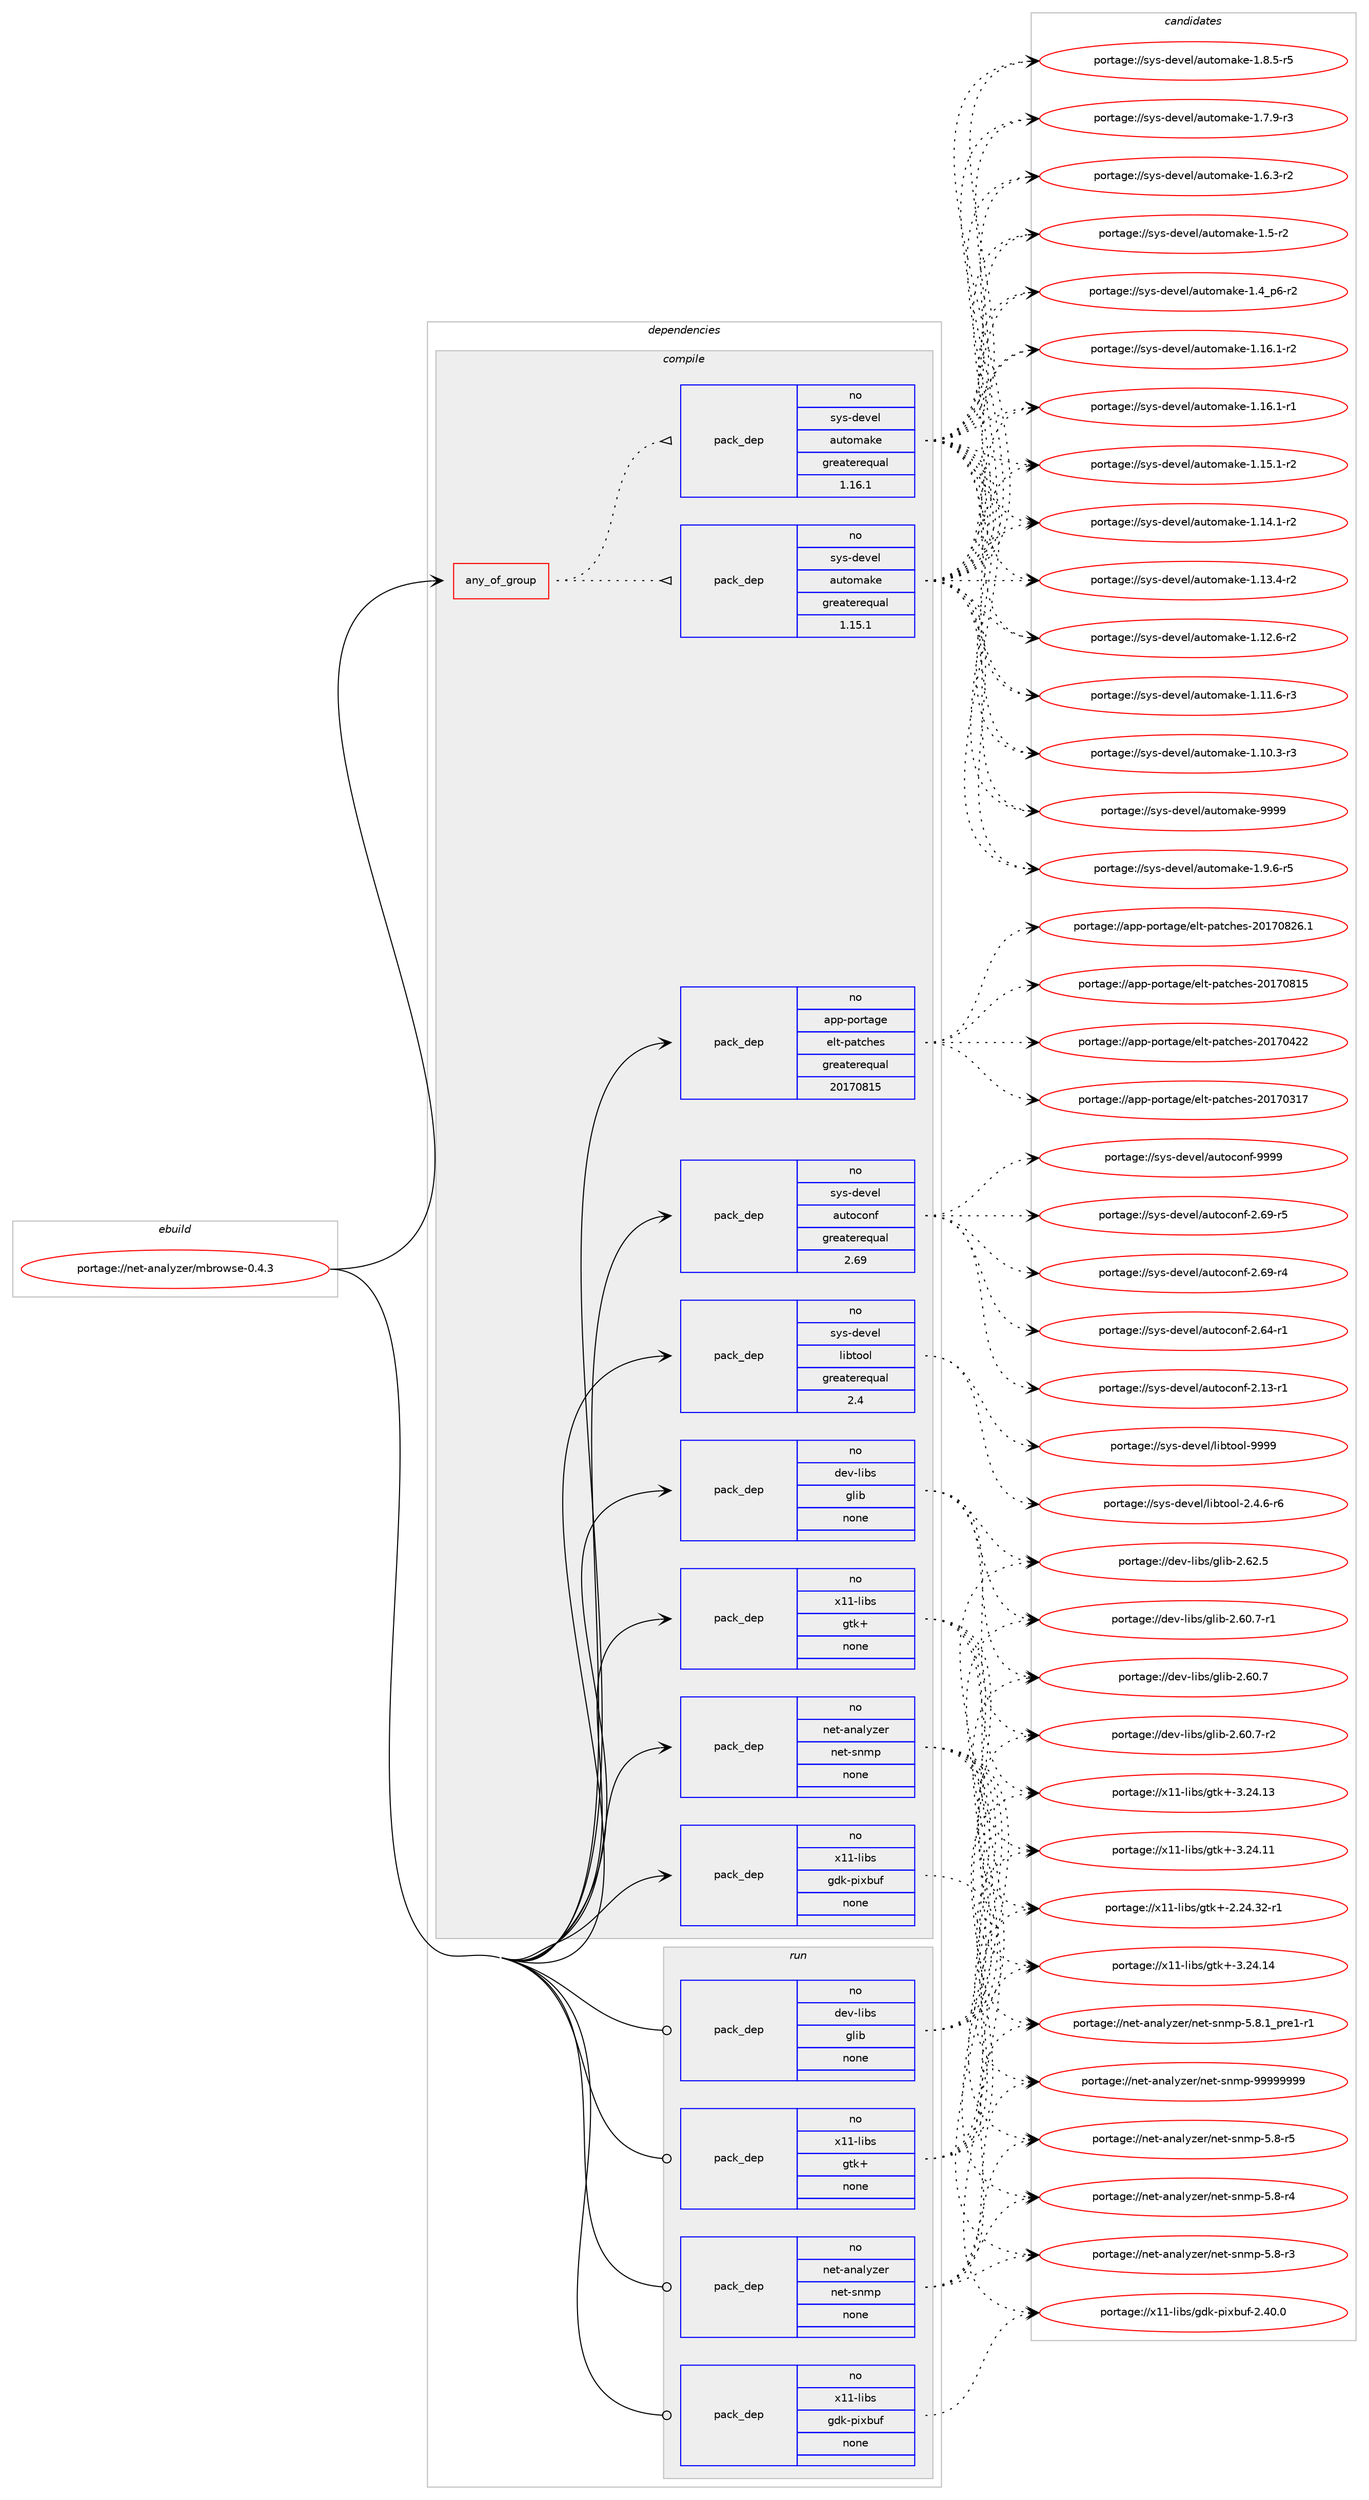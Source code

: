 digraph prolog {

# *************
# Graph options
# *************

newrank=true;
concentrate=true;
compound=true;
graph [rankdir=LR,fontname=Helvetica,fontsize=10,ranksep=1.5];#, ranksep=2.5, nodesep=0.2];
edge  [arrowhead=vee];
node  [fontname=Helvetica,fontsize=10];

# **********
# The ebuild
# **********

subgraph cluster_leftcol {
color=gray;
rank=same;
label=<<i>ebuild</i>>;
id [label="portage://net-analyzer/mbrowse-0.4.3", color=red, width=4, href="../net-analyzer/mbrowse-0.4.3.svg"];
}

# ****************
# The dependencies
# ****************

subgraph cluster_midcol {
color=gray;
label=<<i>dependencies</i>>;
subgraph cluster_compile {
fillcolor="#eeeeee";
style=filled;
label=<<i>compile</i>>;
subgraph any1666 {
dependency93045 [label=<<TABLE BORDER="0" CELLBORDER="1" CELLSPACING="0" CELLPADDING="4"><TR><TD CELLPADDING="10">any_of_group</TD></TR></TABLE>>, shape=none, color=red];subgraph pack70862 {
dependency93046 [label=<<TABLE BORDER="0" CELLBORDER="1" CELLSPACING="0" CELLPADDING="4" WIDTH="220"><TR><TD ROWSPAN="6" CELLPADDING="30">pack_dep</TD></TR><TR><TD WIDTH="110">no</TD></TR><TR><TD>sys-devel</TD></TR><TR><TD>automake</TD></TR><TR><TD>greaterequal</TD></TR><TR><TD>1.16.1</TD></TR></TABLE>>, shape=none, color=blue];
}
dependency93045:e -> dependency93046:w [weight=20,style="dotted",arrowhead="oinv"];
subgraph pack70863 {
dependency93047 [label=<<TABLE BORDER="0" CELLBORDER="1" CELLSPACING="0" CELLPADDING="4" WIDTH="220"><TR><TD ROWSPAN="6" CELLPADDING="30">pack_dep</TD></TR><TR><TD WIDTH="110">no</TD></TR><TR><TD>sys-devel</TD></TR><TR><TD>automake</TD></TR><TR><TD>greaterequal</TD></TR><TR><TD>1.15.1</TD></TR></TABLE>>, shape=none, color=blue];
}
dependency93045:e -> dependency93047:w [weight=20,style="dotted",arrowhead="oinv"];
}
id:e -> dependency93045:w [weight=20,style="solid",arrowhead="vee"];
subgraph pack70864 {
dependency93048 [label=<<TABLE BORDER="0" CELLBORDER="1" CELLSPACING="0" CELLPADDING="4" WIDTH="220"><TR><TD ROWSPAN="6" CELLPADDING="30">pack_dep</TD></TR><TR><TD WIDTH="110">no</TD></TR><TR><TD>app-portage</TD></TR><TR><TD>elt-patches</TD></TR><TR><TD>greaterequal</TD></TR><TR><TD>20170815</TD></TR></TABLE>>, shape=none, color=blue];
}
id:e -> dependency93048:w [weight=20,style="solid",arrowhead="vee"];
subgraph pack70865 {
dependency93049 [label=<<TABLE BORDER="0" CELLBORDER="1" CELLSPACING="0" CELLPADDING="4" WIDTH="220"><TR><TD ROWSPAN="6" CELLPADDING="30">pack_dep</TD></TR><TR><TD WIDTH="110">no</TD></TR><TR><TD>dev-libs</TD></TR><TR><TD>glib</TD></TR><TR><TD>none</TD></TR><TR><TD></TD></TR></TABLE>>, shape=none, color=blue];
}
id:e -> dependency93049:w [weight=20,style="solid",arrowhead="vee"];
subgraph pack70866 {
dependency93050 [label=<<TABLE BORDER="0" CELLBORDER="1" CELLSPACING="0" CELLPADDING="4" WIDTH="220"><TR><TD ROWSPAN="6" CELLPADDING="30">pack_dep</TD></TR><TR><TD WIDTH="110">no</TD></TR><TR><TD>net-analyzer</TD></TR><TR><TD>net-snmp</TD></TR><TR><TD>none</TD></TR><TR><TD></TD></TR></TABLE>>, shape=none, color=blue];
}
id:e -> dependency93050:w [weight=20,style="solid",arrowhead="vee"];
subgraph pack70867 {
dependency93051 [label=<<TABLE BORDER="0" CELLBORDER="1" CELLSPACING="0" CELLPADDING="4" WIDTH="220"><TR><TD ROWSPAN="6" CELLPADDING="30">pack_dep</TD></TR><TR><TD WIDTH="110">no</TD></TR><TR><TD>sys-devel</TD></TR><TR><TD>autoconf</TD></TR><TR><TD>greaterequal</TD></TR><TR><TD>2.69</TD></TR></TABLE>>, shape=none, color=blue];
}
id:e -> dependency93051:w [weight=20,style="solid",arrowhead="vee"];
subgraph pack70868 {
dependency93052 [label=<<TABLE BORDER="0" CELLBORDER="1" CELLSPACING="0" CELLPADDING="4" WIDTH="220"><TR><TD ROWSPAN="6" CELLPADDING="30">pack_dep</TD></TR><TR><TD WIDTH="110">no</TD></TR><TR><TD>sys-devel</TD></TR><TR><TD>libtool</TD></TR><TR><TD>greaterequal</TD></TR><TR><TD>2.4</TD></TR></TABLE>>, shape=none, color=blue];
}
id:e -> dependency93052:w [weight=20,style="solid",arrowhead="vee"];
subgraph pack70869 {
dependency93053 [label=<<TABLE BORDER="0" CELLBORDER="1" CELLSPACING="0" CELLPADDING="4" WIDTH="220"><TR><TD ROWSPAN="6" CELLPADDING="30">pack_dep</TD></TR><TR><TD WIDTH="110">no</TD></TR><TR><TD>x11-libs</TD></TR><TR><TD>gdk-pixbuf</TD></TR><TR><TD>none</TD></TR><TR><TD></TD></TR></TABLE>>, shape=none, color=blue];
}
id:e -> dependency93053:w [weight=20,style="solid",arrowhead="vee"];
subgraph pack70870 {
dependency93054 [label=<<TABLE BORDER="0" CELLBORDER="1" CELLSPACING="0" CELLPADDING="4" WIDTH="220"><TR><TD ROWSPAN="6" CELLPADDING="30">pack_dep</TD></TR><TR><TD WIDTH="110">no</TD></TR><TR><TD>x11-libs</TD></TR><TR><TD>gtk+</TD></TR><TR><TD>none</TD></TR><TR><TD></TD></TR></TABLE>>, shape=none, color=blue];
}
id:e -> dependency93054:w [weight=20,style="solid",arrowhead="vee"];
}
subgraph cluster_compileandrun {
fillcolor="#eeeeee";
style=filled;
label=<<i>compile and run</i>>;
}
subgraph cluster_run {
fillcolor="#eeeeee";
style=filled;
label=<<i>run</i>>;
subgraph pack70871 {
dependency93055 [label=<<TABLE BORDER="0" CELLBORDER="1" CELLSPACING="0" CELLPADDING="4" WIDTH="220"><TR><TD ROWSPAN="6" CELLPADDING="30">pack_dep</TD></TR><TR><TD WIDTH="110">no</TD></TR><TR><TD>dev-libs</TD></TR><TR><TD>glib</TD></TR><TR><TD>none</TD></TR><TR><TD></TD></TR></TABLE>>, shape=none, color=blue];
}
id:e -> dependency93055:w [weight=20,style="solid",arrowhead="odot"];
subgraph pack70872 {
dependency93056 [label=<<TABLE BORDER="0" CELLBORDER="1" CELLSPACING="0" CELLPADDING="4" WIDTH="220"><TR><TD ROWSPAN="6" CELLPADDING="30">pack_dep</TD></TR><TR><TD WIDTH="110">no</TD></TR><TR><TD>net-analyzer</TD></TR><TR><TD>net-snmp</TD></TR><TR><TD>none</TD></TR><TR><TD></TD></TR></TABLE>>, shape=none, color=blue];
}
id:e -> dependency93056:w [weight=20,style="solid",arrowhead="odot"];
subgraph pack70873 {
dependency93057 [label=<<TABLE BORDER="0" CELLBORDER="1" CELLSPACING="0" CELLPADDING="4" WIDTH="220"><TR><TD ROWSPAN="6" CELLPADDING="30">pack_dep</TD></TR><TR><TD WIDTH="110">no</TD></TR><TR><TD>x11-libs</TD></TR><TR><TD>gdk-pixbuf</TD></TR><TR><TD>none</TD></TR><TR><TD></TD></TR></TABLE>>, shape=none, color=blue];
}
id:e -> dependency93057:w [weight=20,style="solid",arrowhead="odot"];
subgraph pack70874 {
dependency93058 [label=<<TABLE BORDER="0" CELLBORDER="1" CELLSPACING="0" CELLPADDING="4" WIDTH="220"><TR><TD ROWSPAN="6" CELLPADDING="30">pack_dep</TD></TR><TR><TD WIDTH="110">no</TD></TR><TR><TD>x11-libs</TD></TR><TR><TD>gtk+</TD></TR><TR><TD>none</TD></TR><TR><TD></TD></TR></TABLE>>, shape=none, color=blue];
}
id:e -> dependency93058:w [weight=20,style="solid",arrowhead="odot"];
}
}

# **************
# The candidates
# **************

subgraph cluster_choices {
rank=same;
color=gray;
label=<<i>candidates</i>>;

subgraph choice70862 {
color=black;
nodesep=1;
choice115121115451001011181011084797117116111109971071014557575757 [label="portage://sys-devel/automake-9999", color=red, width=4,href="../sys-devel/automake-9999.svg"];
choice115121115451001011181011084797117116111109971071014549465746544511453 [label="portage://sys-devel/automake-1.9.6-r5", color=red, width=4,href="../sys-devel/automake-1.9.6-r5.svg"];
choice115121115451001011181011084797117116111109971071014549465646534511453 [label="portage://sys-devel/automake-1.8.5-r5", color=red, width=4,href="../sys-devel/automake-1.8.5-r5.svg"];
choice115121115451001011181011084797117116111109971071014549465546574511451 [label="portage://sys-devel/automake-1.7.9-r3", color=red, width=4,href="../sys-devel/automake-1.7.9-r3.svg"];
choice115121115451001011181011084797117116111109971071014549465446514511450 [label="portage://sys-devel/automake-1.6.3-r2", color=red, width=4,href="../sys-devel/automake-1.6.3-r2.svg"];
choice11512111545100101118101108479711711611110997107101454946534511450 [label="portage://sys-devel/automake-1.5-r2", color=red, width=4,href="../sys-devel/automake-1.5-r2.svg"];
choice115121115451001011181011084797117116111109971071014549465295112544511450 [label="portage://sys-devel/automake-1.4_p6-r2", color=red, width=4,href="../sys-devel/automake-1.4_p6-r2.svg"];
choice11512111545100101118101108479711711611110997107101454946495446494511450 [label="portage://sys-devel/automake-1.16.1-r2", color=red, width=4,href="../sys-devel/automake-1.16.1-r2.svg"];
choice11512111545100101118101108479711711611110997107101454946495446494511449 [label="portage://sys-devel/automake-1.16.1-r1", color=red, width=4,href="../sys-devel/automake-1.16.1-r1.svg"];
choice11512111545100101118101108479711711611110997107101454946495346494511450 [label="portage://sys-devel/automake-1.15.1-r2", color=red, width=4,href="../sys-devel/automake-1.15.1-r2.svg"];
choice11512111545100101118101108479711711611110997107101454946495246494511450 [label="portage://sys-devel/automake-1.14.1-r2", color=red, width=4,href="../sys-devel/automake-1.14.1-r2.svg"];
choice11512111545100101118101108479711711611110997107101454946495146524511450 [label="portage://sys-devel/automake-1.13.4-r2", color=red, width=4,href="../sys-devel/automake-1.13.4-r2.svg"];
choice11512111545100101118101108479711711611110997107101454946495046544511450 [label="portage://sys-devel/automake-1.12.6-r2", color=red, width=4,href="../sys-devel/automake-1.12.6-r2.svg"];
choice11512111545100101118101108479711711611110997107101454946494946544511451 [label="portage://sys-devel/automake-1.11.6-r3", color=red, width=4,href="../sys-devel/automake-1.11.6-r3.svg"];
choice11512111545100101118101108479711711611110997107101454946494846514511451 [label="portage://sys-devel/automake-1.10.3-r3", color=red, width=4,href="../sys-devel/automake-1.10.3-r3.svg"];
dependency93046:e -> choice115121115451001011181011084797117116111109971071014557575757:w [style=dotted,weight="100"];
dependency93046:e -> choice115121115451001011181011084797117116111109971071014549465746544511453:w [style=dotted,weight="100"];
dependency93046:e -> choice115121115451001011181011084797117116111109971071014549465646534511453:w [style=dotted,weight="100"];
dependency93046:e -> choice115121115451001011181011084797117116111109971071014549465546574511451:w [style=dotted,weight="100"];
dependency93046:e -> choice115121115451001011181011084797117116111109971071014549465446514511450:w [style=dotted,weight="100"];
dependency93046:e -> choice11512111545100101118101108479711711611110997107101454946534511450:w [style=dotted,weight="100"];
dependency93046:e -> choice115121115451001011181011084797117116111109971071014549465295112544511450:w [style=dotted,weight="100"];
dependency93046:e -> choice11512111545100101118101108479711711611110997107101454946495446494511450:w [style=dotted,weight="100"];
dependency93046:e -> choice11512111545100101118101108479711711611110997107101454946495446494511449:w [style=dotted,weight="100"];
dependency93046:e -> choice11512111545100101118101108479711711611110997107101454946495346494511450:w [style=dotted,weight="100"];
dependency93046:e -> choice11512111545100101118101108479711711611110997107101454946495246494511450:w [style=dotted,weight="100"];
dependency93046:e -> choice11512111545100101118101108479711711611110997107101454946495146524511450:w [style=dotted,weight="100"];
dependency93046:e -> choice11512111545100101118101108479711711611110997107101454946495046544511450:w [style=dotted,weight="100"];
dependency93046:e -> choice11512111545100101118101108479711711611110997107101454946494946544511451:w [style=dotted,weight="100"];
dependency93046:e -> choice11512111545100101118101108479711711611110997107101454946494846514511451:w [style=dotted,weight="100"];
}
subgraph choice70863 {
color=black;
nodesep=1;
choice115121115451001011181011084797117116111109971071014557575757 [label="portage://sys-devel/automake-9999", color=red, width=4,href="../sys-devel/automake-9999.svg"];
choice115121115451001011181011084797117116111109971071014549465746544511453 [label="portage://sys-devel/automake-1.9.6-r5", color=red, width=4,href="../sys-devel/automake-1.9.6-r5.svg"];
choice115121115451001011181011084797117116111109971071014549465646534511453 [label="portage://sys-devel/automake-1.8.5-r5", color=red, width=4,href="../sys-devel/automake-1.8.5-r5.svg"];
choice115121115451001011181011084797117116111109971071014549465546574511451 [label="portage://sys-devel/automake-1.7.9-r3", color=red, width=4,href="../sys-devel/automake-1.7.9-r3.svg"];
choice115121115451001011181011084797117116111109971071014549465446514511450 [label="portage://sys-devel/automake-1.6.3-r2", color=red, width=4,href="../sys-devel/automake-1.6.3-r2.svg"];
choice11512111545100101118101108479711711611110997107101454946534511450 [label="portage://sys-devel/automake-1.5-r2", color=red, width=4,href="../sys-devel/automake-1.5-r2.svg"];
choice115121115451001011181011084797117116111109971071014549465295112544511450 [label="portage://sys-devel/automake-1.4_p6-r2", color=red, width=4,href="../sys-devel/automake-1.4_p6-r2.svg"];
choice11512111545100101118101108479711711611110997107101454946495446494511450 [label="portage://sys-devel/automake-1.16.1-r2", color=red, width=4,href="../sys-devel/automake-1.16.1-r2.svg"];
choice11512111545100101118101108479711711611110997107101454946495446494511449 [label="portage://sys-devel/automake-1.16.1-r1", color=red, width=4,href="../sys-devel/automake-1.16.1-r1.svg"];
choice11512111545100101118101108479711711611110997107101454946495346494511450 [label="portage://sys-devel/automake-1.15.1-r2", color=red, width=4,href="../sys-devel/automake-1.15.1-r2.svg"];
choice11512111545100101118101108479711711611110997107101454946495246494511450 [label="portage://sys-devel/automake-1.14.1-r2", color=red, width=4,href="../sys-devel/automake-1.14.1-r2.svg"];
choice11512111545100101118101108479711711611110997107101454946495146524511450 [label="portage://sys-devel/automake-1.13.4-r2", color=red, width=4,href="../sys-devel/automake-1.13.4-r2.svg"];
choice11512111545100101118101108479711711611110997107101454946495046544511450 [label="portage://sys-devel/automake-1.12.6-r2", color=red, width=4,href="../sys-devel/automake-1.12.6-r2.svg"];
choice11512111545100101118101108479711711611110997107101454946494946544511451 [label="portage://sys-devel/automake-1.11.6-r3", color=red, width=4,href="../sys-devel/automake-1.11.6-r3.svg"];
choice11512111545100101118101108479711711611110997107101454946494846514511451 [label="portage://sys-devel/automake-1.10.3-r3", color=red, width=4,href="../sys-devel/automake-1.10.3-r3.svg"];
dependency93047:e -> choice115121115451001011181011084797117116111109971071014557575757:w [style=dotted,weight="100"];
dependency93047:e -> choice115121115451001011181011084797117116111109971071014549465746544511453:w [style=dotted,weight="100"];
dependency93047:e -> choice115121115451001011181011084797117116111109971071014549465646534511453:w [style=dotted,weight="100"];
dependency93047:e -> choice115121115451001011181011084797117116111109971071014549465546574511451:w [style=dotted,weight="100"];
dependency93047:e -> choice115121115451001011181011084797117116111109971071014549465446514511450:w [style=dotted,weight="100"];
dependency93047:e -> choice11512111545100101118101108479711711611110997107101454946534511450:w [style=dotted,weight="100"];
dependency93047:e -> choice115121115451001011181011084797117116111109971071014549465295112544511450:w [style=dotted,weight="100"];
dependency93047:e -> choice11512111545100101118101108479711711611110997107101454946495446494511450:w [style=dotted,weight="100"];
dependency93047:e -> choice11512111545100101118101108479711711611110997107101454946495446494511449:w [style=dotted,weight="100"];
dependency93047:e -> choice11512111545100101118101108479711711611110997107101454946495346494511450:w [style=dotted,weight="100"];
dependency93047:e -> choice11512111545100101118101108479711711611110997107101454946495246494511450:w [style=dotted,weight="100"];
dependency93047:e -> choice11512111545100101118101108479711711611110997107101454946495146524511450:w [style=dotted,weight="100"];
dependency93047:e -> choice11512111545100101118101108479711711611110997107101454946495046544511450:w [style=dotted,weight="100"];
dependency93047:e -> choice11512111545100101118101108479711711611110997107101454946494946544511451:w [style=dotted,weight="100"];
dependency93047:e -> choice11512111545100101118101108479711711611110997107101454946494846514511451:w [style=dotted,weight="100"];
}
subgraph choice70864 {
color=black;
nodesep=1;
choice971121124511211111411697103101471011081164511297116991041011154550484955485650544649 [label="portage://app-portage/elt-patches-20170826.1", color=red, width=4,href="../app-portage/elt-patches-20170826.1.svg"];
choice97112112451121111141169710310147101108116451129711699104101115455048495548564953 [label="portage://app-portage/elt-patches-20170815", color=red, width=4,href="../app-portage/elt-patches-20170815.svg"];
choice97112112451121111141169710310147101108116451129711699104101115455048495548525050 [label="portage://app-portage/elt-patches-20170422", color=red, width=4,href="../app-portage/elt-patches-20170422.svg"];
choice97112112451121111141169710310147101108116451129711699104101115455048495548514955 [label="portage://app-portage/elt-patches-20170317", color=red, width=4,href="../app-portage/elt-patches-20170317.svg"];
dependency93048:e -> choice971121124511211111411697103101471011081164511297116991041011154550484955485650544649:w [style=dotted,weight="100"];
dependency93048:e -> choice97112112451121111141169710310147101108116451129711699104101115455048495548564953:w [style=dotted,weight="100"];
dependency93048:e -> choice97112112451121111141169710310147101108116451129711699104101115455048495548525050:w [style=dotted,weight="100"];
dependency93048:e -> choice97112112451121111141169710310147101108116451129711699104101115455048495548514955:w [style=dotted,weight="100"];
}
subgraph choice70865 {
color=black;
nodesep=1;
choice1001011184510810598115471031081059845504654504653 [label="portage://dev-libs/glib-2.62.5", color=red, width=4,href="../dev-libs/glib-2.62.5.svg"];
choice10010111845108105981154710310810598455046544846554511450 [label="portage://dev-libs/glib-2.60.7-r2", color=red, width=4,href="../dev-libs/glib-2.60.7-r2.svg"];
choice10010111845108105981154710310810598455046544846554511449 [label="portage://dev-libs/glib-2.60.7-r1", color=red, width=4,href="../dev-libs/glib-2.60.7-r1.svg"];
choice1001011184510810598115471031081059845504654484655 [label="portage://dev-libs/glib-2.60.7", color=red, width=4,href="../dev-libs/glib-2.60.7.svg"];
dependency93049:e -> choice1001011184510810598115471031081059845504654504653:w [style=dotted,weight="100"];
dependency93049:e -> choice10010111845108105981154710310810598455046544846554511450:w [style=dotted,weight="100"];
dependency93049:e -> choice10010111845108105981154710310810598455046544846554511449:w [style=dotted,weight="100"];
dependency93049:e -> choice1001011184510810598115471031081059845504654484655:w [style=dotted,weight="100"];
}
subgraph choice70866 {
color=black;
nodesep=1;
choice1101011164597110971081211221011144711010111645115110109112455757575757575757 [label="portage://net-analyzer/net-snmp-99999999", color=red, width=4,href="../net-analyzer/net-snmp-99999999.svg"];
choice110101116459711097108121122101114471101011164511511010911245534656464995112114101494511449 [label="portage://net-analyzer/net-snmp-5.8.1_pre1-r1", color=red, width=4,href="../net-analyzer/net-snmp-5.8.1_pre1-r1.svg"];
choice1101011164597110971081211221011144711010111645115110109112455346564511453 [label="portage://net-analyzer/net-snmp-5.8-r5", color=red, width=4,href="../net-analyzer/net-snmp-5.8-r5.svg"];
choice1101011164597110971081211221011144711010111645115110109112455346564511452 [label="portage://net-analyzer/net-snmp-5.8-r4", color=red, width=4,href="../net-analyzer/net-snmp-5.8-r4.svg"];
choice1101011164597110971081211221011144711010111645115110109112455346564511451 [label="portage://net-analyzer/net-snmp-5.8-r3", color=red, width=4,href="../net-analyzer/net-snmp-5.8-r3.svg"];
dependency93050:e -> choice1101011164597110971081211221011144711010111645115110109112455757575757575757:w [style=dotted,weight="100"];
dependency93050:e -> choice110101116459711097108121122101114471101011164511511010911245534656464995112114101494511449:w [style=dotted,weight="100"];
dependency93050:e -> choice1101011164597110971081211221011144711010111645115110109112455346564511453:w [style=dotted,weight="100"];
dependency93050:e -> choice1101011164597110971081211221011144711010111645115110109112455346564511452:w [style=dotted,weight="100"];
dependency93050:e -> choice1101011164597110971081211221011144711010111645115110109112455346564511451:w [style=dotted,weight="100"];
}
subgraph choice70867 {
color=black;
nodesep=1;
choice115121115451001011181011084797117116111991111101024557575757 [label="portage://sys-devel/autoconf-9999", color=red, width=4,href="../sys-devel/autoconf-9999.svg"];
choice1151211154510010111810110847971171161119911111010245504654574511453 [label="portage://sys-devel/autoconf-2.69-r5", color=red, width=4,href="../sys-devel/autoconf-2.69-r5.svg"];
choice1151211154510010111810110847971171161119911111010245504654574511452 [label="portage://sys-devel/autoconf-2.69-r4", color=red, width=4,href="../sys-devel/autoconf-2.69-r4.svg"];
choice1151211154510010111810110847971171161119911111010245504654524511449 [label="portage://sys-devel/autoconf-2.64-r1", color=red, width=4,href="../sys-devel/autoconf-2.64-r1.svg"];
choice1151211154510010111810110847971171161119911111010245504649514511449 [label="portage://sys-devel/autoconf-2.13-r1", color=red, width=4,href="../sys-devel/autoconf-2.13-r1.svg"];
dependency93051:e -> choice115121115451001011181011084797117116111991111101024557575757:w [style=dotted,weight="100"];
dependency93051:e -> choice1151211154510010111810110847971171161119911111010245504654574511453:w [style=dotted,weight="100"];
dependency93051:e -> choice1151211154510010111810110847971171161119911111010245504654574511452:w [style=dotted,weight="100"];
dependency93051:e -> choice1151211154510010111810110847971171161119911111010245504654524511449:w [style=dotted,weight="100"];
dependency93051:e -> choice1151211154510010111810110847971171161119911111010245504649514511449:w [style=dotted,weight="100"];
}
subgraph choice70868 {
color=black;
nodesep=1;
choice1151211154510010111810110847108105981161111111084557575757 [label="portage://sys-devel/libtool-9999", color=red, width=4,href="../sys-devel/libtool-9999.svg"];
choice1151211154510010111810110847108105981161111111084550465246544511454 [label="portage://sys-devel/libtool-2.4.6-r6", color=red, width=4,href="../sys-devel/libtool-2.4.6-r6.svg"];
dependency93052:e -> choice1151211154510010111810110847108105981161111111084557575757:w [style=dotted,weight="100"];
dependency93052:e -> choice1151211154510010111810110847108105981161111111084550465246544511454:w [style=dotted,weight="100"];
}
subgraph choice70869 {
color=black;
nodesep=1;
choice1204949451081059811547103100107451121051209811710245504652484648 [label="portage://x11-libs/gdk-pixbuf-2.40.0", color=red, width=4,href="../x11-libs/gdk-pixbuf-2.40.0.svg"];
dependency93053:e -> choice1204949451081059811547103100107451121051209811710245504652484648:w [style=dotted,weight="100"];
}
subgraph choice70870 {
color=black;
nodesep=1;
choice1204949451081059811547103116107434551465052464952 [label="portage://x11-libs/gtk+-3.24.14", color=red, width=4,href="../x11-libs/gtk+-3.24.14.svg"];
choice1204949451081059811547103116107434551465052464951 [label="portage://x11-libs/gtk+-3.24.13", color=red, width=4,href="../x11-libs/gtk+-3.24.13.svg"];
choice1204949451081059811547103116107434551465052464949 [label="portage://x11-libs/gtk+-3.24.11", color=red, width=4,href="../x11-libs/gtk+-3.24.11.svg"];
choice12049494510810598115471031161074345504650524651504511449 [label="portage://x11-libs/gtk+-2.24.32-r1", color=red, width=4,href="../x11-libs/gtk+-2.24.32-r1.svg"];
dependency93054:e -> choice1204949451081059811547103116107434551465052464952:w [style=dotted,weight="100"];
dependency93054:e -> choice1204949451081059811547103116107434551465052464951:w [style=dotted,weight="100"];
dependency93054:e -> choice1204949451081059811547103116107434551465052464949:w [style=dotted,weight="100"];
dependency93054:e -> choice12049494510810598115471031161074345504650524651504511449:w [style=dotted,weight="100"];
}
subgraph choice70871 {
color=black;
nodesep=1;
choice1001011184510810598115471031081059845504654504653 [label="portage://dev-libs/glib-2.62.5", color=red, width=4,href="../dev-libs/glib-2.62.5.svg"];
choice10010111845108105981154710310810598455046544846554511450 [label="portage://dev-libs/glib-2.60.7-r2", color=red, width=4,href="../dev-libs/glib-2.60.7-r2.svg"];
choice10010111845108105981154710310810598455046544846554511449 [label="portage://dev-libs/glib-2.60.7-r1", color=red, width=4,href="../dev-libs/glib-2.60.7-r1.svg"];
choice1001011184510810598115471031081059845504654484655 [label="portage://dev-libs/glib-2.60.7", color=red, width=4,href="../dev-libs/glib-2.60.7.svg"];
dependency93055:e -> choice1001011184510810598115471031081059845504654504653:w [style=dotted,weight="100"];
dependency93055:e -> choice10010111845108105981154710310810598455046544846554511450:w [style=dotted,weight="100"];
dependency93055:e -> choice10010111845108105981154710310810598455046544846554511449:w [style=dotted,weight="100"];
dependency93055:e -> choice1001011184510810598115471031081059845504654484655:w [style=dotted,weight="100"];
}
subgraph choice70872 {
color=black;
nodesep=1;
choice1101011164597110971081211221011144711010111645115110109112455757575757575757 [label="portage://net-analyzer/net-snmp-99999999", color=red, width=4,href="../net-analyzer/net-snmp-99999999.svg"];
choice110101116459711097108121122101114471101011164511511010911245534656464995112114101494511449 [label="portage://net-analyzer/net-snmp-5.8.1_pre1-r1", color=red, width=4,href="../net-analyzer/net-snmp-5.8.1_pre1-r1.svg"];
choice1101011164597110971081211221011144711010111645115110109112455346564511453 [label="portage://net-analyzer/net-snmp-5.8-r5", color=red, width=4,href="../net-analyzer/net-snmp-5.8-r5.svg"];
choice1101011164597110971081211221011144711010111645115110109112455346564511452 [label="portage://net-analyzer/net-snmp-5.8-r4", color=red, width=4,href="../net-analyzer/net-snmp-5.8-r4.svg"];
choice1101011164597110971081211221011144711010111645115110109112455346564511451 [label="portage://net-analyzer/net-snmp-5.8-r3", color=red, width=4,href="../net-analyzer/net-snmp-5.8-r3.svg"];
dependency93056:e -> choice1101011164597110971081211221011144711010111645115110109112455757575757575757:w [style=dotted,weight="100"];
dependency93056:e -> choice110101116459711097108121122101114471101011164511511010911245534656464995112114101494511449:w [style=dotted,weight="100"];
dependency93056:e -> choice1101011164597110971081211221011144711010111645115110109112455346564511453:w [style=dotted,weight="100"];
dependency93056:e -> choice1101011164597110971081211221011144711010111645115110109112455346564511452:w [style=dotted,weight="100"];
dependency93056:e -> choice1101011164597110971081211221011144711010111645115110109112455346564511451:w [style=dotted,weight="100"];
}
subgraph choice70873 {
color=black;
nodesep=1;
choice1204949451081059811547103100107451121051209811710245504652484648 [label="portage://x11-libs/gdk-pixbuf-2.40.0", color=red, width=4,href="../x11-libs/gdk-pixbuf-2.40.0.svg"];
dependency93057:e -> choice1204949451081059811547103100107451121051209811710245504652484648:w [style=dotted,weight="100"];
}
subgraph choice70874 {
color=black;
nodesep=1;
choice1204949451081059811547103116107434551465052464952 [label="portage://x11-libs/gtk+-3.24.14", color=red, width=4,href="../x11-libs/gtk+-3.24.14.svg"];
choice1204949451081059811547103116107434551465052464951 [label="portage://x11-libs/gtk+-3.24.13", color=red, width=4,href="../x11-libs/gtk+-3.24.13.svg"];
choice1204949451081059811547103116107434551465052464949 [label="portage://x11-libs/gtk+-3.24.11", color=red, width=4,href="../x11-libs/gtk+-3.24.11.svg"];
choice12049494510810598115471031161074345504650524651504511449 [label="portage://x11-libs/gtk+-2.24.32-r1", color=red, width=4,href="../x11-libs/gtk+-2.24.32-r1.svg"];
dependency93058:e -> choice1204949451081059811547103116107434551465052464952:w [style=dotted,weight="100"];
dependency93058:e -> choice1204949451081059811547103116107434551465052464951:w [style=dotted,weight="100"];
dependency93058:e -> choice1204949451081059811547103116107434551465052464949:w [style=dotted,weight="100"];
dependency93058:e -> choice12049494510810598115471031161074345504650524651504511449:w [style=dotted,weight="100"];
}
}

}
